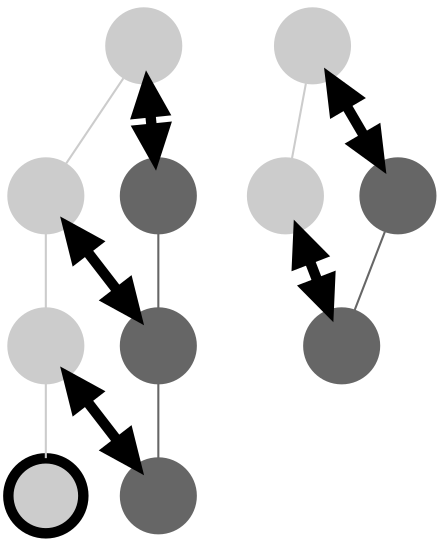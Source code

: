 digraph G {
node [shape=circle,style=filled,fontcolor=white,label=""];
edge [arrowsize=1.4];
0 [pos = "0.10160837322473526,0.07880662381649017!",color=gray80];
1 [pos = "0.200702503323555,0.31099000573158264!",color=gray80];
2 [pos = "0.2874999940395355,0.08874999731779099!",color=gray80];
3 [pos = "0.11877375096082687,0.2019750028848648!",color=gray80];
4 [pos = "0.2557312548160553,0.19495375454425812!",color=gray80];
5 [pos = "0.3698662519454956,0.2984125018119812!",fillcolor=gray80,color=black,penwidth=5];
"0'" [pos = "0.10129862278699875,0.08760625123977661!",color=gray40];
"1'" [pos = "0.17998750507831573,0.30467626452445984!",color=gray40];
"2'" [pos = "0.29468750953674316,0.08059687167406082!",color=gray40];
"3'" [pos = "0.09828037768602371,0.19185499846935272!",color=gray40];
"4'" [pos = "0.26166126132011414,0.19892124831676483!",color=gray40];
0 -> 1 [color=gray80,dir=none];
1 -> 2 [color=gray80,dir=none];
2 -> 5 [color=gray80,dir=none];
3 -> 4 [color=gray80,dir=none];
"0'" -> "1'" [color=gray40,dir=none];
"1'" -> "2'" [color=gray40,dir=none];
"3'" -> "4'" [color=gray40,dir=none];
0 -> "0'" [color=black,penwidth=5,dir=both];
1 -> "1'" [color=black,penwidth=5,dir=both];
2 -> "2'" [color=black,penwidth=5,dir=both];
3 -> "3'" [color=black,penwidth=5,dir=both];
4 -> "4'" [color=black,penwidth=5,dir=both];
}
